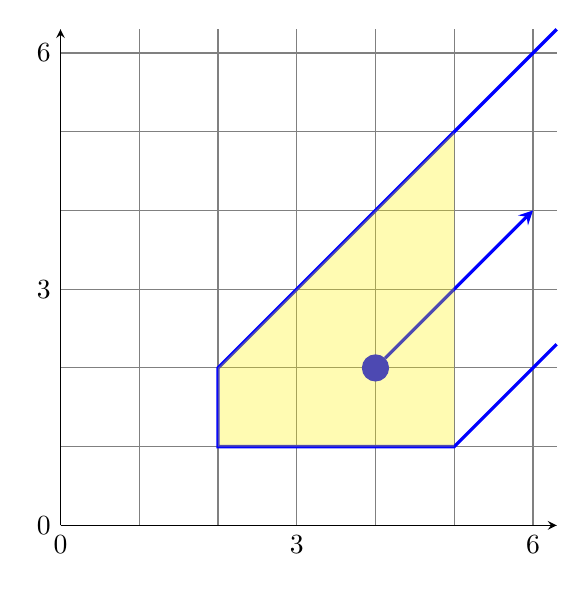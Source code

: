 \begin{tikzpicture}[
arrow/.style={draw,->,>=stealth},
]

%grid
\draw[black!50] (0,0) grid (6.3,6.3);
\draw[arrow] (0,0) -- (6.3,0);
\path (0,0) -- (6,0) node[pos=0,below] {0} node[pos=.5,below] {3} node[pos=1,below] {6};
\draw[arrow] (0,0) -- (0,6.3);
\path (0,0) -- (0,6) node[pos=0,left] {0} node[pos=.5,left] {3} node[pos=1,left] {6};



\path[draw,blue,very thick]
(6.3,6.3) -- (2,2)
	--(2,1)
	--(5,1)
	--(6.3,2.3)
;
\node[draw,circle,fill=blue,blue] (dot) at (4,2) {};
\path[arrow,blue,very thick]
(dot) -- (6,4)
;

%area
\path[fill=yellow,opacity=.3]
(2,1) -- (5,1)
	-- (5,5)
	-- (2,2)
	-- cycle
;
\end{tikzpicture}